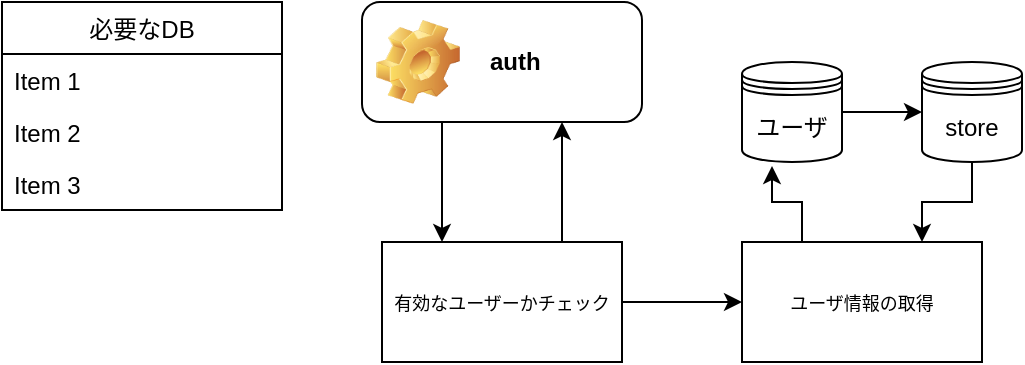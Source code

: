 <mxfile version="14.4.9" type="github"><diagram id="O2ma393FgZbkaibP8hnx" name="ページ1"><mxGraphModel dx="2461" dy="1075" grid="1" gridSize="10" guides="1" tooltips="1" connect="1" arrows="1" fold="1" page="1" pageScale="1" pageWidth="827" pageHeight="1169" math="0" shadow="0"><root><mxCell id="0"/><mxCell id="1" parent="0"/><mxCell id="J598sM5Vv2jmMmyI6t6C-425" style="edgeStyle=none;rounded=0;orthogonalLoop=1;jettySize=auto;html=1;exitX=0.25;exitY=1;exitDx=0;exitDy=0;entryX=0.25;entryY=0;entryDx=0;entryDy=0;" edge="1" parent="1" target="J598sM5Vv2jmMmyI6t6C-424"><mxGeometry relative="1" as="geometry"><mxPoint x="-730" y="80" as="sourcePoint"/></mxGeometry></mxCell><mxCell id="J598sM5Vv2jmMmyI6t6C-426" style="edgeStyle=none;rounded=0;orthogonalLoop=1;jettySize=auto;html=1;exitX=0.75;exitY=0;exitDx=0;exitDy=0;entryX=0.75;entryY=1;entryDx=0;entryDy=0;" edge="1" parent="1" source="J598sM5Vv2jmMmyI6t6C-424"><mxGeometry relative="1" as="geometry"><mxPoint x="-670" y="80" as="targetPoint"/></mxGeometry></mxCell><mxCell id="J598sM5Vv2jmMmyI6t6C-428" style="edgeStyle=none;rounded=0;orthogonalLoop=1;jettySize=auto;html=1;exitX=1;exitY=0.5;exitDx=0;exitDy=0;entryX=0;entryY=0.5;entryDx=0;entryDy=0;" edge="1" parent="1" source="J598sM5Vv2jmMmyI6t6C-424" target="J598sM5Vv2jmMmyI6t6C-427"><mxGeometry relative="1" as="geometry"/></mxCell><mxCell id="J598sM5Vv2jmMmyI6t6C-424" value="&lt;font style=&quot;font-size: 9px&quot;&gt;有効なユーザーかチェック&lt;/font&gt;" style="rounded=0;whiteSpace=wrap;html=1;" vertex="1" parent="1"><mxGeometry x="-760" y="140" width="120" height="60" as="geometry"/></mxCell><mxCell id="J598sM5Vv2jmMmyI6t6C-431" style="edgeStyle=orthogonalEdgeStyle;rounded=0;orthogonalLoop=1;jettySize=auto;html=1;exitX=0.25;exitY=0;exitDx=0;exitDy=0;entryX=0.3;entryY=1.04;entryDx=0;entryDy=0;entryPerimeter=0;" edge="1" parent="1" source="J598sM5Vv2jmMmyI6t6C-427" target="J598sM5Vv2jmMmyI6t6C-429"><mxGeometry relative="1" as="geometry"/></mxCell><mxCell id="J598sM5Vv2jmMmyI6t6C-427" value="&lt;font style=&quot;font-size: 9px&quot;&gt;ユーザ情報の取得&lt;/font&gt;" style="rounded=0;whiteSpace=wrap;html=1;" vertex="1" parent="1"><mxGeometry x="-580" y="140" width="120" height="60" as="geometry"/></mxCell><mxCell id="J598sM5Vv2jmMmyI6t6C-449" style="edgeStyle=none;rounded=0;orthogonalLoop=1;jettySize=auto;html=1;exitX=1;exitY=0.5;exitDx=0;exitDy=0;entryX=0;entryY=0.5;entryDx=0;entryDy=0;" edge="1" parent="1" source="J598sM5Vv2jmMmyI6t6C-429" target="J598sM5Vv2jmMmyI6t6C-433"><mxGeometry relative="1" as="geometry"/></mxCell><mxCell id="J598sM5Vv2jmMmyI6t6C-429" value="ユーザ" style="shape=datastore;whiteSpace=wrap;html=1;" vertex="1" parent="1"><mxGeometry x="-580" y="50" width="50" height="50" as="geometry"/></mxCell><mxCell id="J598sM5Vv2jmMmyI6t6C-434" style="edgeStyle=orthogonalEdgeStyle;rounded=0;orthogonalLoop=1;jettySize=auto;html=1;exitX=0.5;exitY=1;exitDx=0;exitDy=0;entryX=0.75;entryY=0;entryDx=0;entryDy=0;" edge="1" parent="1" source="J598sM5Vv2jmMmyI6t6C-433" target="J598sM5Vv2jmMmyI6t6C-427"><mxGeometry relative="1" as="geometry"/></mxCell><mxCell id="J598sM5Vv2jmMmyI6t6C-433" value="store" style="shape=datastore;whiteSpace=wrap;html=1;" vertex="1" parent="1"><mxGeometry x="-490" y="50" width="50" height="50" as="geometry"/></mxCell><mxCell id="J598sM5Vv2jmMmyI6t6C-440" value="&amp;nbsp; &amp;nbsp;auth" style="label;whiteSpace=wrap;html=1;image=img/clipart/Gear_128x128.png" vertex="1" parent="1"><mxGeometry x="-770" y="20" width="140" height="60" as="geometry"/></mxCell><mxCell id="J598sM5Vv2jmMmyI6t6C-441" value="必要なDB" style="swimlane;fontStyle=0;childLayout=stackLayout;horizontal=1;startSize=26;fillColor=none;horizontalStack=0;resizeParent=1;resizeParentMax=0;resizeLast=0;collapsible=1;marginBottom=0;" vertex="1" parent="1"><mxGeometry x="-950" y="20" width="140" height="104" as="geometry"/></mxCell><mxCell id="J598sM5Vv2jmMmyI6t6C-442" value="Item 1" style="text;strokeColor=none;fillColor=none;align=left;verticalAlign=top;spacingLeft=4;spacingRight=4;overflow=hidden;rotatable=0;points=[[0,0.5],[1,0.5]];portConstraint=eastwest;" vertex="1" parent="J598sM5Vv2jmMmyI6t6C-441"><mxGeometry y="26" width="140" height="26" as="geometry"/></mxCell><mxCell id="J598sM5Vv2jmMmyI6t6C-443" value="Item 2" style="text;strokeColor=none;fillColor=none;align=left;verticalAlign=top;spacingLeft=4;spacingRight=4;overflow=hidden;rotatable=0;points=[[0,0.5],[1,0.5]];portConstraint=eastwest;" vertex="1" parent="J598sM5Vv2jmMmyI6t6C-441"><mxGeometry y="52" width="140" height="26" as="geometry"/></mxCell><mxCell id="J598sM5Vv2jmMmyI6t6C-444" value="Item 3" style="text;strokeColor=none;fillColor=none;align=left;verticalAlign=top;spacingLeft=4;spacingRight=4;overflow=hidden;rotatable=0;points=[[0,0.5],[1,0.5]];portConstraint=eastwest;" vertex="1" parent="J598sM5Vv2jmMmyI6t6C-441"><mxGeometry y="78" width="140" height="26" as="geometry"/></mxCell></root></mxGraphModel></diagram></mxfile>